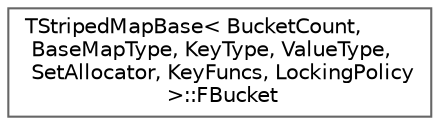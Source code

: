digraph "Graphical Class Hierarchy"
{
 // INTERACTIVE_SVG=YES
 // LATEX_PDF_SIZE
  bgcolor="transparent";
  edge [fontname=Helvetica,fontsize=10,labelfontname=Helvetica,labelfontsize=10];
  node [fontname=Helvetica,fontsize=10,shape=box,height=0.2,width=0.4];
  rankdir="LR";
  Node0 [id="Node000000",label="TStripedMapBase\< BucketCount,\l BaseMapType, KeyType, ValueType,\l SetAllocator, KeyFuncs, LockingPolicy\l \>::FBucket",height=0.2,width=0.4,color="grey40", fillcolor="white", style="filled",URL="$dc/db9/structTStripedMapBase_1_1FBucket.html",tooltip=" "];
}

